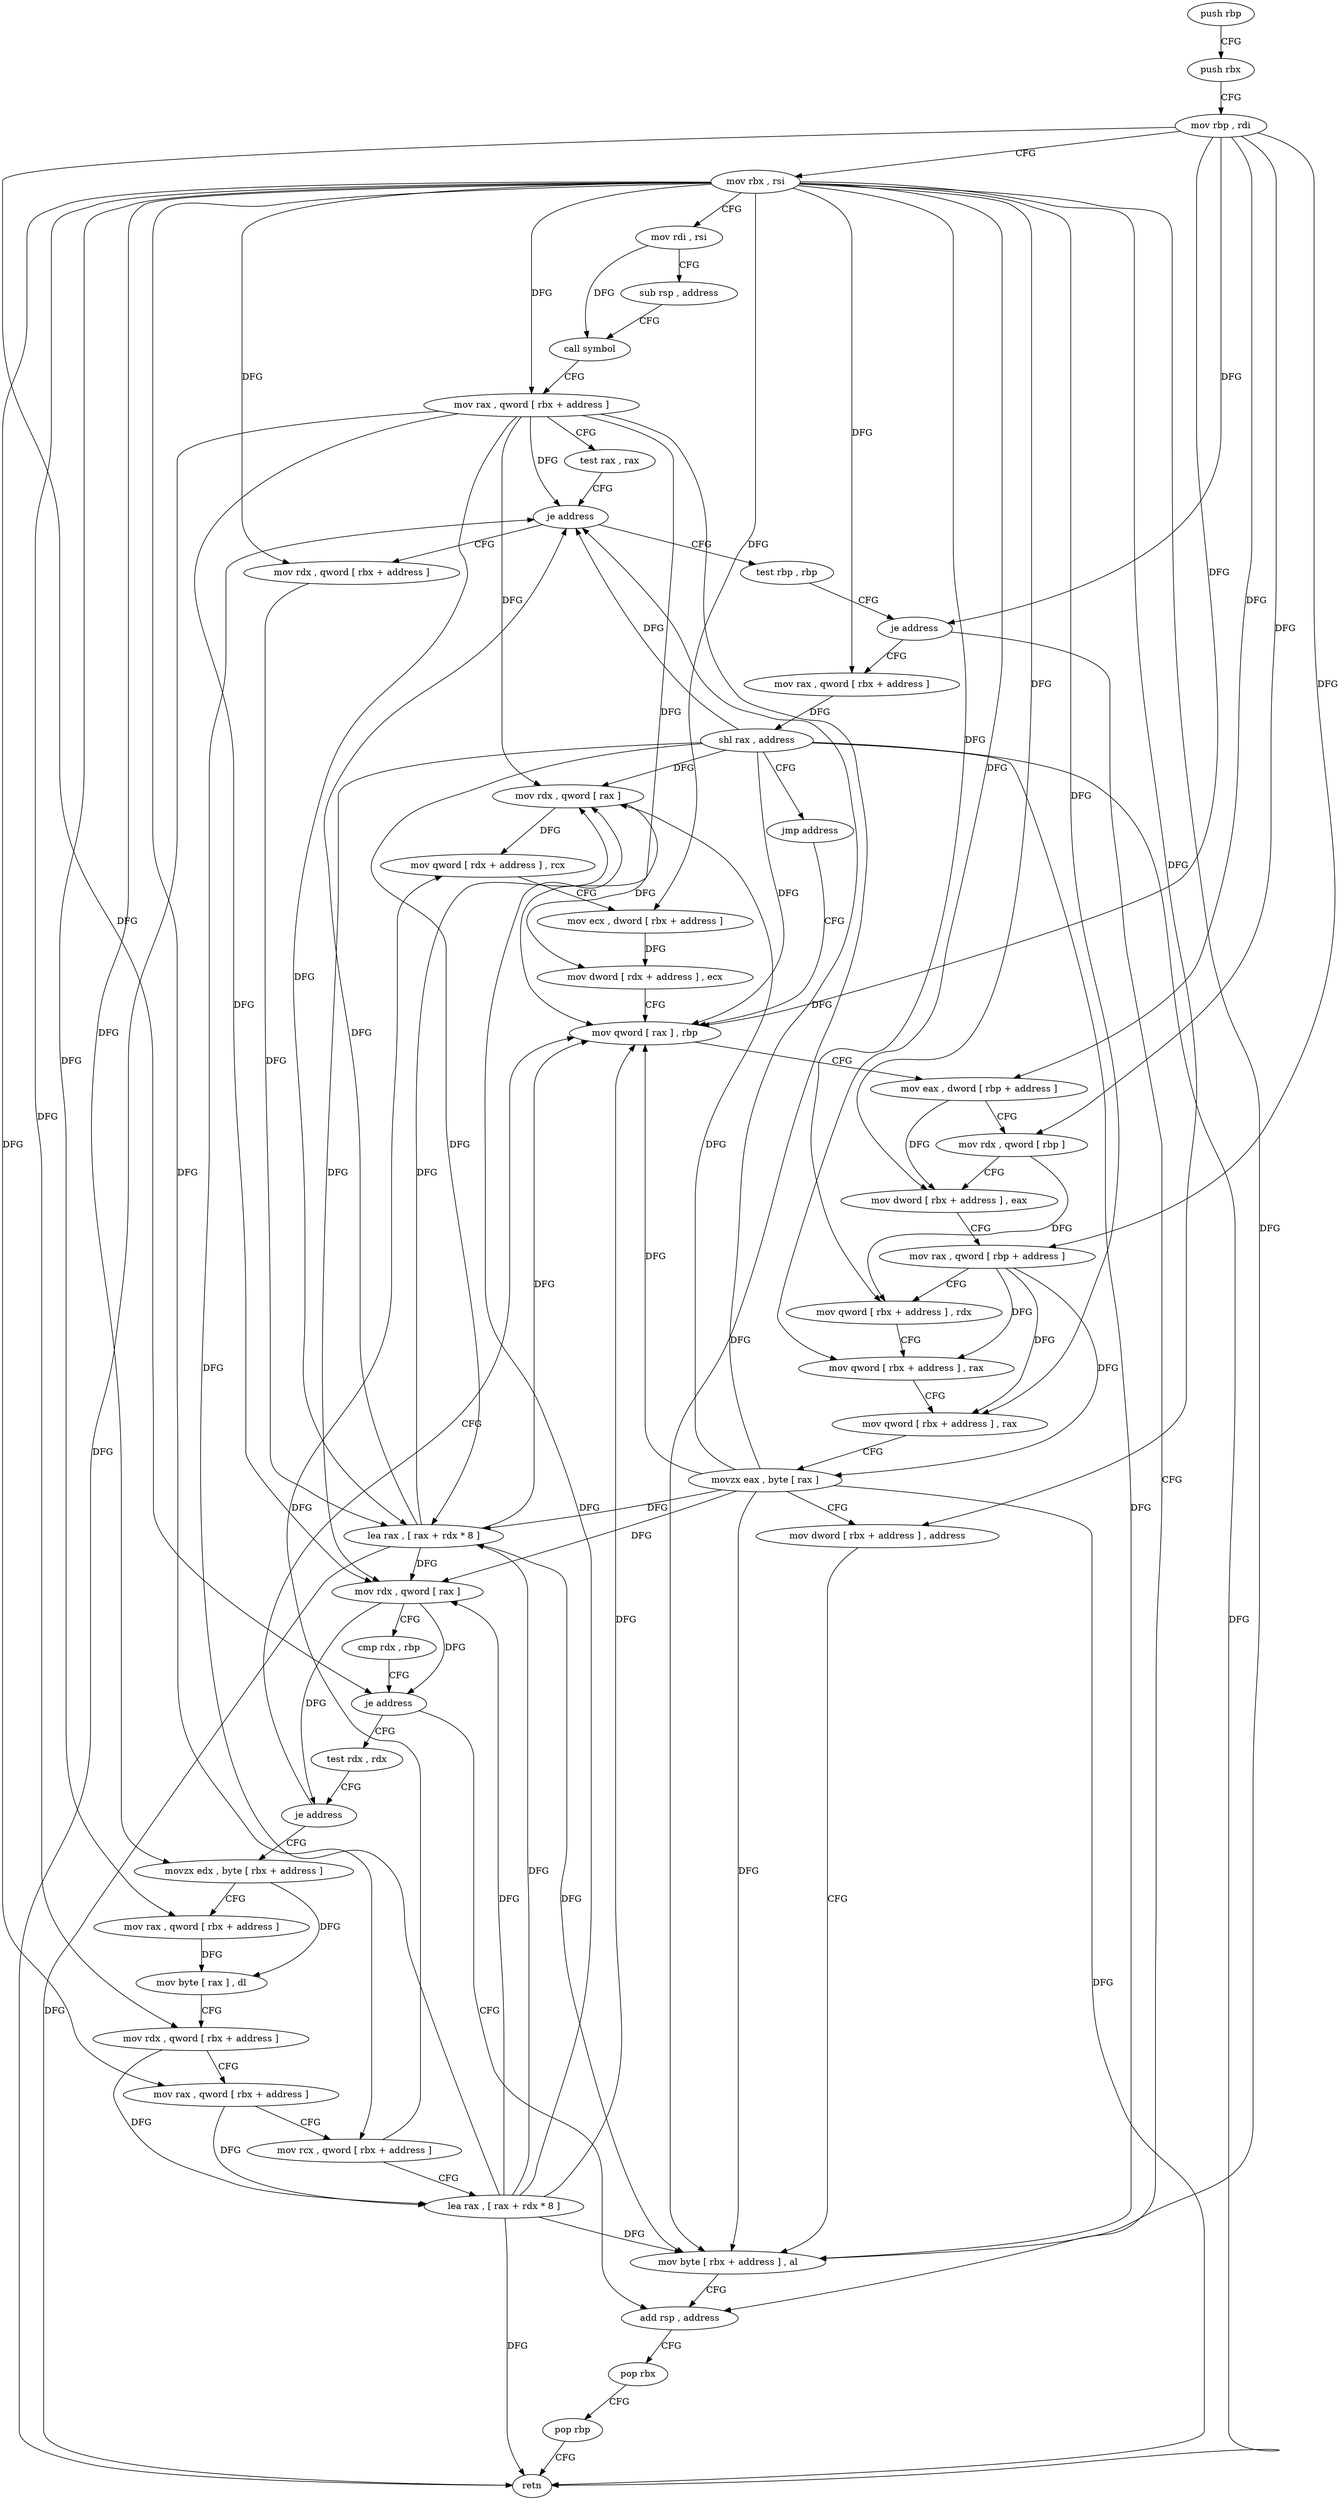 digraph "func" {
"128352" [label = "push rbp" ]
"128353" [label = "push rbx" ]
"128354" [label = "mov rbp , rdi" ]
"128357" [label = "mov rbx , rsi" ]
"128360" [label = "mov rdi , rsi" ]
"128363" [label = "sub rsp , address" ]
"128367" [label = "call symbol" ]
"128372" [label = "mov rax , qword [ rbx + address ]" ]
"128376" [label = "test rax , rax" ]
"128379" [label = "je address" ]
"128496" [label = "test rbp , rbp" ]
"128381" [label = "mov rdx , qword [ rbx + address ]" ]
"128499" [label = "je address" ]
"128486" [label = "add rsp , address" ]
"128501" [label = "mov rax , qword [ rbx + address ]" ]
"128385" [label = "lea rax , [ rax + rdx * 8 ]" ]
"128389" [label = "mov rdx , qword [ rax ]" ]
"128392" [label = "cmp rdx , rbp" ]
"128395" [label = "je address" ]
"128397" [label = "test rdx , rdx" ]
"128490" [label = "pop rbx" ]
"128491" [label = "pop rbp" ]
"128492" [label = "retn" ]
"128505" [label = "shl rax , address" ]
"128509" [label = "jmp address" ]
"128441" [label = "mov qword [ rax ] , rbp" ]
"128400" [label = "je address" ]
"128402" [label = "movzx edx , byte [ rbx + address ]" ]
"128444" [label = "mov eax , dword [ rbp + address ]" ]
"128447" [label = "mov rdx , qword [ rbp ]" ]
"128451" [label = "mov dword [ rbx + address ] , eax" ]
"128454" [label = "mov rax , qword [ rbp + address ]" ]
"128458" [label = "mov qword [ rbx + address ] , rdx" ]
"128462" [label = "mov qword [ rbx + address ] , rax" ]
"128466" [label = "mov qword [ rbx + address ] , rax" ]
"128473" [label = "movzx eax , byte [ rax ]" ]
"128476" [label = "mov dword [ rbx + address ] , address" ]
"128483" [label = "mov byte [ rbx + address ] , al" ]
"128406" [label = "mov rax , qword [ rbx + address ]" ]
"128410" [label = "mov byte [ rax ] , dl" ]
"128412" [label = "mov rdx , qword [ rbx + address ]" ]
"128416" [label = "mov rax , qword [ rbx + address ]" ]
"128420" [label = "mov rcx , qword [ rbx + address ]" ]
"128424" [label = "lea rax , [ rax + rdx * 8 ]" ]
"128428" [label = "mov rdx , qword [ rax ]" ]
"128431" [label = "mov qword [ rdx + address ] , rcx" ]
"128435" [label = "mov ecx , dword [ rbx + address ]" ]
"128438" [label = "mov dword [ rdx + address ] , ecx" ]
"128352" -> "128353" [ label = "CFG" ]
"128353" -> "128354" [ label = "CFG" ]
"128354" -> "128357" [ label = "CFG" ]
"128354" -> "128499" [ label = "DFG" ]
"128354" -> "128395" [ label = "DFG" ]
"128354" -> "128441" [ label = "DFG" ]
"128354" -> "128444" [ label = "DFG" ]
"128354" -> "128447" [ label = "DFG" ]
"128354" -> "128454" [ label = "DFG" ]
"128357" -> "128360" [ label = "CFG" ]
"128357" -> "128372" [ label = "DFG" ]
"128357" -> "128381" [ label = "DFG" ]
"128357" -> "128501" [ label = "DFG" ]
"128357" -> "128451" [ label = "DFG" ]
"128357" -> "128458" [ label = "DFG" ]
"128357" -> "128462" [ label = "DFG" ]
"128357" -> "128466" [ label = "DFG" ]
"128357" -> "128476" [ label = "DFG" ]
"128357" -> "128483" [ label = "DFG" ]
"128357" -> "128402" [ label = "DFG" ]
"128357" -> "128406" [ label = "DFG" ]
"128357" -> "128412" [ label = "DFG" ]
"128357" -> "128416" [ label = "DFG" ]
"128357" -> "128420" [ label = "DFG" ]
"128357" -> "128435" [ label = "DFG" ]
"128360" -> "128363" [ label = "CFG" ]
"128360" -> "128367" [ label = "DFG" ]
"128363" -> "128367" [ label = "CFG" ]
"128367" -> "128372" [ label = "CFG" ]
"128372" -> "128376" [ label = "CFG" ]
"128372" -> "128379" [ label = "DFG" ]
"128372" -> "128385" [ label = "DFG" ]
"128372" -> "128389" [ label = "DFG" ]
"128372" -> "128492" [ label = "DFG" ]
"128372" -> "128441" [ label = "DFG" ]
"128372" -> "128483" [ label = "DFG" ]
"128372" -> "128428" [ label = "DFG" ]
"128376" -> "128379" [ label = "CFG" ]
"128379" -> "128496" [ label = "CFG" ]
"128379" -> "128381" [ label = "CFG" ]
"128496" -> "128499" [ label = "CFG" ]
"128381" -> "128385" [ label = "DFG" ]
"128499" -> "128486" [ label = "CFG" ]
"128499" -> "128501" [ label = "CFG" ]
"128486" -> "128490" [ label = "CFG" ]
"128501" -> "128505" [ label = "DFG" ]
"128385" -> "128389" [ label = "DFG" ]
"128385" -> "128379" [ label = "DFG" ]
"128385" -> "128492" [ label = "DFG" ]
"128385" -> "128441" [ label = "DFG" ]
"128385" -> "128483" [ label = "DFG" ]
"128385" -> "128428" [ label = "DFG" ]
"128389" -> "128392" [ label = "CFG" ]
"128389" -> "128395" [ label = "DFG" ]
"128389" -> "128400" [ label = "DFG" ]
"128392" -> "128395" [ label = "CFG" ]
"128395" -> "128486" [ label = "CFG" ]
"128395" -> "128397" [ label = "CFG" ]
"128397" -> "128400" [ label = "CFG" ]
"128490" -> "128491" [ label = "CFG" ]
"128491" -> "128492" [ label = "CFG" ]
"128505" -> "128509" [ label = "CFG" ]
"128505" -> "128379" [ label = "DFG" ]
"128505" -> "128389" [ label = "DFG" ]
"128505" -> "128385" [ label = "DFG" ]
"128505" -> "128492" [ label = "DFG" ]
"128505" -> "128441" [ label = "DFG" ]
"128505" -> "128483" [ label = "DFG" ]
"128505" -> "128428" [ label = "DFG" ]
"128509" -> "128441" [ label = "CFG" ]
"128441" -> "128444" [ label = "CFG" ]
"128400" -> "128441" [ label = "CFG" ]
"128400" -> "128402" [ label = "CFG" ]
"128402" -> "128406" [ label = "CFG" ]
"128402" -> "128410" [ label = "DFG" ]
"128444" -> "128447" [ label = "CFG" ]
"128444" -> "128451" [ label = "DFG" ]
"128447" -> "128451" [ label = "CFG" ]
"128447" -> "128458" [ label = "DFG" ]
"128451" -> "128454" [ label = "CFG" ]
"128454" -> "128458" [ label = "CFG" ]
"128454" -> "128462" [ label = "DFG" ]
"128454" -> "128466" [ label = "DFG" ]
"128454" -> "128473" [ label = "DFG" ]
"128458" -> "128462" [ label = "CFG" ]
"128462" -> "128466" [ label = "CFG" ]
"128466" -> "128473" [ label = "CFG" ]
"128473" -> "128476" [ label = "CFG" ]
"128473" -> "128379" [ label = "DFG" ]
"128473" -> "128389" [ label = "DFG" ]
"128473" -> "128385" [ label = "DFG" ]
"128473" -> "128492" [ label = "DFG" ]
"128473" -> "128441" [ label = "DFG" ]
"128473" -> "128483" [ label = "DFG" ]
"128473" -> "128428" [ label = "DFG" ]
"128476" -> "128483" [ label = "CFG" ]
"128483" -> "128486" [ label = "CFG" ]
"128406" -> "128410" [ label = "DFG" ]
"128410" -> "128412" [ label = "CFG" ]
"128412" -> "128416" [ label = "CFG" ]
"128412" -> "128424" [ label = "DFG" ]
"128416" -> "128420" [ label = "CFG" ]
"128416" -> "128424" [ label = "DFG" ]
"128420" -> "128424" [ label = "CFG" ]
"128420" -> "128431" [ label = "DFG" ]
"128424" -> "128428" [ label = "DFG" ]
"128424" -> "128379" [ label = "DFG" ]
"128424" -> "128389" [ label = "DFG" ]
"128424" -> "128483" [ label = "DFG" ]
"128424" -> "128385" [ label = "DFG" ]
"128424" -> "128492" [ label = "DFG" ]
"128424" -> "128441" [ label = "DFG" ]
"128428" -> "128431" [ label = "DFG" ]
"128428" -> "128438" [ label = "DFG" ]
"128431" -> "128435" [ label = "CFG" ]
"128435" -> "128438" [ label = "DFG" ]
"128438" -> "128441" [ label = "CFG" ]
}
